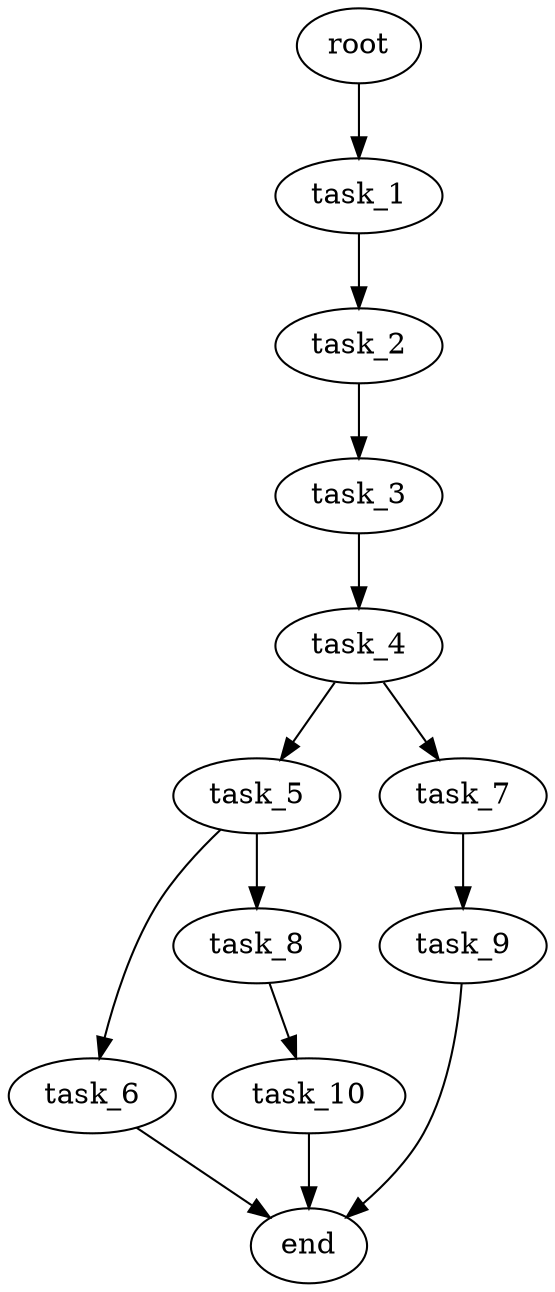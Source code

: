 digraph G {
  root [size="0.000000e+00"];
  task_1 [size="2.514785e+09"];
  task_2 [size="1.207438e+09"];
  task_3 [size="1.926650e+09"];
  task_4 [size="1.196428e+09"];
  task_5 [size="5.359104e+09"];
  task_6 [size="7.622134e+09"];
  task_7 [size="1.852313e+09"];
  task_8 [size="2.164630e+09"];
  task_9 [size="4.842502e+09"];
  task_10 [size="7.246125e+09"];
  end [size="0.000000e+00"];

  root -> task_1 [size="1.000000e-12"];
  task_1 -> task_2 [size="1.207438e+08"];
  task_2 -> task_3 [size="1.926650e+08"];
  task_3 -> task_4 [size="1.196428e+08"];
  task_4 -> task_5 [size="5.359104e+08"];
  task_4 -> task_7 [size="1.852313e+08"];
  task_5 -> task_6 [size="7.622134e+08"];
  task_5 -> task_8 [size="2.164630e+08"];
  task_6 -> end [size="1.000000e-12"];
  task_7 -> task_9 [size="4.842502e+08"];
  task_8 -> task_10 [size="7.246125e+08"];
  task_9 -> end [size="1.000000e-12"];
  task_10 -> end [size="1.000000e-12"];
}
